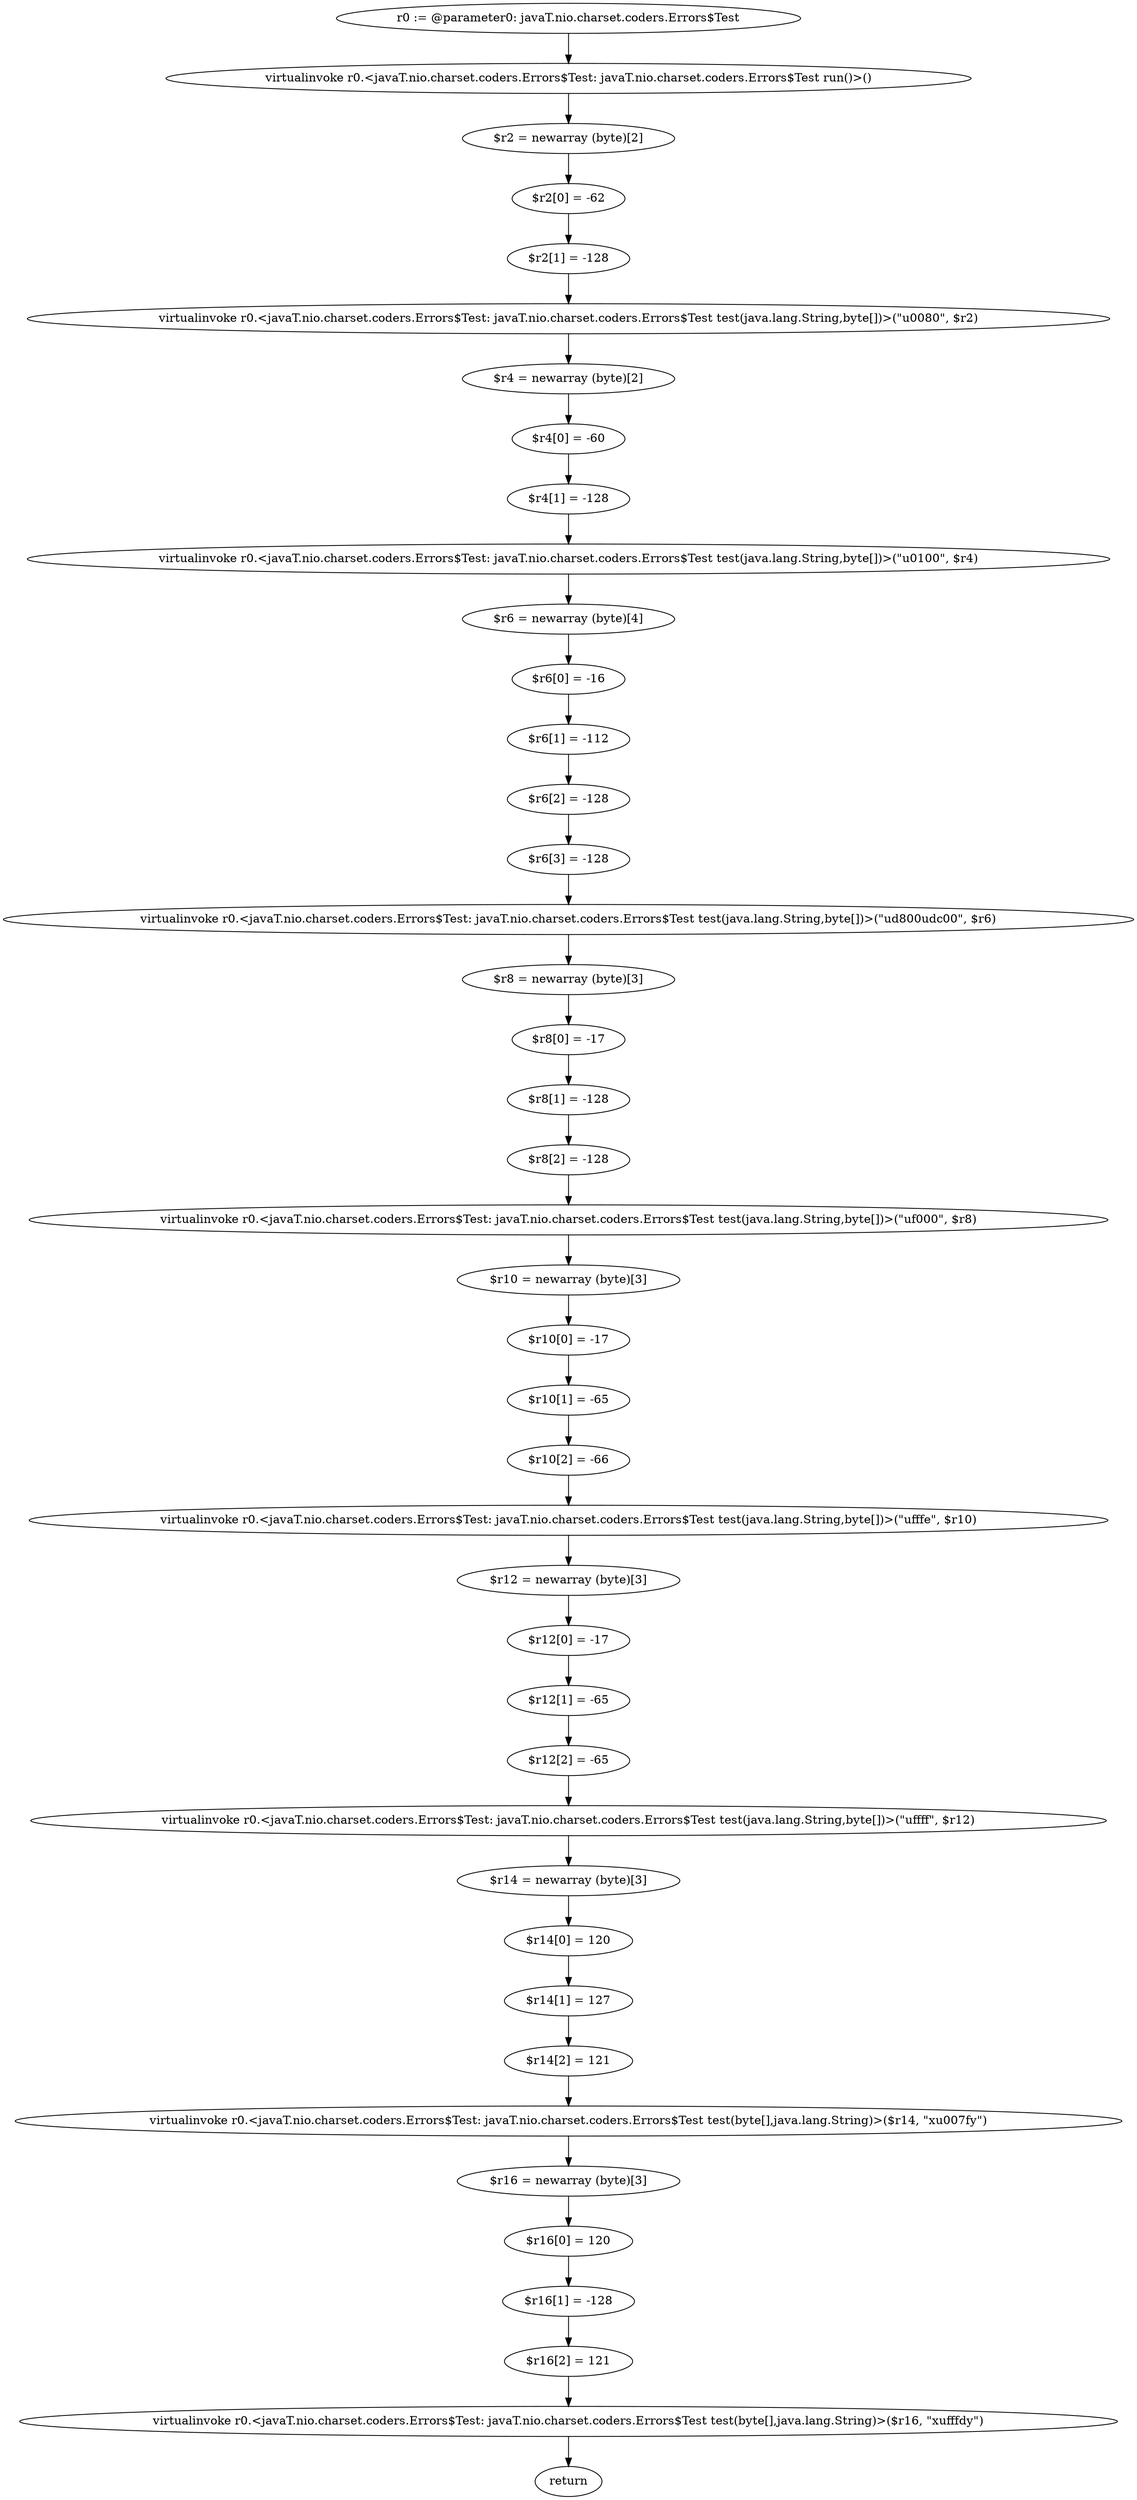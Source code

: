 digraph "unitGraph" {
    "r0 := @parameter0: javaT.nio.charset.coders.Errors$Test"
    "virtualinvoke r0.<javaT.nio.charset.coders.Errors$Test: javaT.nio.charset.coders.Errors$Test run()>()"
    "$r2 = newarray (byte)[2]"
    "$r2[0] = -62"
    "$r2[1] = -128"
    "virtualinvoke r0.<javaT.nio.charset.coders.Errors$Test: javaT.nio.charset.coders.Errors$Test test(java.lang.String,byte[])>(\"\u0080\", $r2)"
    "$r4 = newarray (byte)[2]"
    "$r4[0] = -60"
    "$r4[1] = -128"
    "virtualinvoke r0.<javaT.nio.charset.coders.Errors$Test: javaT.nio.charset.coders.Errors$Test test(java.lang.String,byte[])>(\"\u0100\", $r4)"
    "$r6 = newarray (byte)[4]"
    "$r6[0] = -16"
    "$r6[1] = -112"
    "$r6[2] = -128"
    "$r6[3] = -128"
    "virtualinvoke r0.<javaT.nio.charset.coders.Errors$Test: javaT.nio.charset.coders.Errors$Test test(java.lang.String,byte[])>(\"\ud800\udc00\", $r6)"
    "$r8 = newarray (byte)[3]"
    "$r8[0] = -17"
    "$r8[1] = -128"
    "$r8[2] = -128"
    "virtualinvoke r0.<javaT.nio.charset.coders.Errors$Test: javaT.nio.charset.coders.Errors$Test test(java.lang.String,byte[])>(\"\uf000\", $r8)"
    "$r10 = newarray (byte)[3]"
    "$r10[0] = -17"
    "$r10[1] = -65"
    "$r10[2] = -66"
    "virtualinvoke r0.<javaT.nio.charset.coders.Errors$Test: javaT.nio.charset.coders.Errors$Test test(java.lang.String,byte[])>(\"\ufffe\", $r10)"
    "$r12 = newarray (byte)[3]"
    "$r12[0] = -17"
    "$r12[1] = -65"
    "$r12[2] = -65"
    "virtualinvoke r0.<javaT.nio.charset.coders.Errors$Test: javaT.nio.charset.coders.Errors$Test test(java.lang.String,byte[])>(\"\uffff\", $r12)"
    "$r14 = newarray (byte)[3]"
    "$r14[0] = 120"
    "$r14[1] = 127"
    "$r14[2] = 121"
    "virtualinvoke r0.<javaT.nio.charset.coders.Errors$Test: javaT.nio.charset.coders.Errors$Test test(byte[],java.lang.String)>($r14, \"x\u007fy\")"
    "$r16 = newarray (byte)[3]"
    "$r16[0] = 120"
    "$r16[1] = -128"
    "$r16[2] = 121"
    "virtualinvoke r0.<javaT.nio.charset.coders.Errors$Test: javaT.nio.charset.coders.Errors$Test test(byte[],java.lang.String)>($r16, \"x\ufffdy\")"
    "return"
    "r0 := @parameter0: javaT.nio.charset.coders.Errors$Test"->"virtualinvoke r0.<javaT.nio.charset.coders.Errors$Test: javaT.nio.charset.coders.Errors$Test run()>()";
    "virtualinvoke r0.<javaT.nio.charset.coders.Errors$Test: javaT.nio.charset.coders.Errors$Test run()>()"->"$r2 = newarray (byte)[2]";
    "$r2 = newarray (byte)[2]"->"$r2[0] = -62";
    "$r2[0] = -62"->"$r2[1] = -128";
    "$r2[1] = -128"->"virtualinvoke r0.<javaT.nio.charset.coders.Errors$Test: javaT.nio.charset.coders.Errors$Test test(java.lang.String,byte[])>(\"\u0080\", $r2)";
    "virtualinvoke r0.<javaT.nio.charset.coders.Errors$Test: javaT.nio.charset.coders.Errors$Test test(java.lang.String,byte[])>(\"\u0080\", $r2)"->"$r4 = newarray (byte)[2]";
    "$r4 = newarray (byte)[2]"->"$r4[0] = -60";
    "$r4[0] = -60"->"$r4[1] = -128";
    "$r4[1] = -128"->"virtualinvoke r0.<javaT.nio.charset.coders.Errors$Test: javaT.nio.charset.coders.Errors$Test test(java.lang.String,byte[])>(\"\u0100\", $r4)";
    "virtualinvoke r0.<javaT.nio.charset.coders.Errors$Test: javaT.nio.charset.coders.Errors$Test test(java.lang.String,byte[])>(\"\u0100\", $r4)"->"$r6 = newarray (byte)[4]";
    "$r6 = newarray (byte)[4]"->"$r6[0] = -16";
    "$r6[0] = -16"->"$r6[1] = -112";
    "$r6[1] = -112"->"$r6[2] = -128";
    "$r6[2] = -128"->"$r6[3] = -128";
    "$r6[3] = -128"->"virtualinvoke r0.<javaT.nio.charset.coders.Errors$Test: javaT.nio.charset.coders.Errors$Test test(java.lang.String,byte[])>(\"\ud800\udc00\", $r6)";
    "virtualinvoke r0.<javaT.nio.charset.coders.Errors$Test: javaT.nio.charset.coders.Errors$Test test(java.lang.String,byte[])>(\"\ud800\udc00\", $r6)"->"$r8 = newarray (byte)[3]";
    "$r8 = newarray (byte)[3]"->"$r8[0] = -17";
    "$r8[0] = -17"->"$r8[1] = -128";
    "$r8[1] = -128"->"$r8[2] = -128";
    "$r8[2] = -128"->"virtualinvoke r0.<javaT.nio.charset.coders.Errors$Test: javaT.nio.charset.coders.Errors$Test test(java.lang.String,byte[])>(\"\uf000\", $r8)";
    "virtualinvoke r0.<javaT.nio.charset.coders.Errors$Test: javaT.nio.charset.coders.Errors$Test test(java.lang.String,byte[])>(\"\uf000\", $r8)"->"$r10 = newarray (byte)[3]";
    "$r10 = newarray (byte)[3]"->"$r10[0] = -17";
    "$r10[0] = -17"->"$r10[1] = -65";
    "$r10[1] = -65"->"$r10[2] = -66";
    "$r10[2] = -66"->"virtualinvoke r0.<javaT.nio.charset.coders.Errors$Test: javaT.nio.charset.coders.Errors$Test test(java.lang.String,byte[])>(\"\ufffe\", $r10)";
    "virtualinvoke r0.<javaT.nio.charset.coders.Errors$Test: javaT.nio.charset.coders.Errors$Test test(java.lang.String,byte[])>(\"\ufffe\", $r10)"->"$r12 = newarray (byte)[3]";
    "$r12 = newarray (byte)[3]"->"$r12[0] = -17";
    "$r12[0] = -17"->"$r12[1] = -65";
    "$r12[1] = -65"->"$r12[2] = -65";
    "$r12[2] = -65"->"virtualinvoke r0.<javaT.nio.charset.coders.Errors$Test: javaT.nio.charset.coders.Errors$Test test(java.lang.String,byte[])>(\"\uffff\", $r12)";
    "virtualinvoke r0.<javaT.nio.charset.coders.Errors$Test: javaT.nio.charset.coders.Errors$Test test(java.lang.String,byte[])>(\"\uffff\", $r12)"->"$r14 = newarray (byte)[3]";
    "$r14 = newarray (byte)[3]"->"$r14[0] = 120";
    "$r14[0] = 120"->"$r14[1] = 127";
    "$r14[1] = 127"->"$r14[2] = 121";
    "$r14[2] = 121"->"virtualinvoke r0.<javaT.nio.charset.coders.Errors$Test: javaT.nio.charset.coders.Errors$Test test(byte[],java.lang.String)>($r14, \"x\u007fy\")";
    "virtualinvoke r0.<javaT.nio.charset.coders.Errors$Test: javaT.nio.charset.coders.Errors$Test test(byte[],java.lang.String)>($r14, \"x\u007fy\")"->"$r16 = newarray (byte)[3]";
    "$r16 = newarray (byte)[3]"->"$r16[0] = 120";
    "$r16[0] = 120"->"$r16[1] = -128";
    "$r16[1] = -128"->"$r16[2] = 121";
    "$r16[2] = 121"->"virtualinvoke r0.<javaT.nio.charset.coders.Errors$Test: javaT.nio.charset.coders.Errors$Test test(byte[],java.lang.String)>($r16, \"x\ufffdy\")";
    "virtualinvoke r0.<javaT.nio.charset.coders.Errors$Test: javaT.nio.charset.coders.Errors$Test test(byte[],java.lang.String)>($r16, \"x\ufffdy\")"->"return";
}
